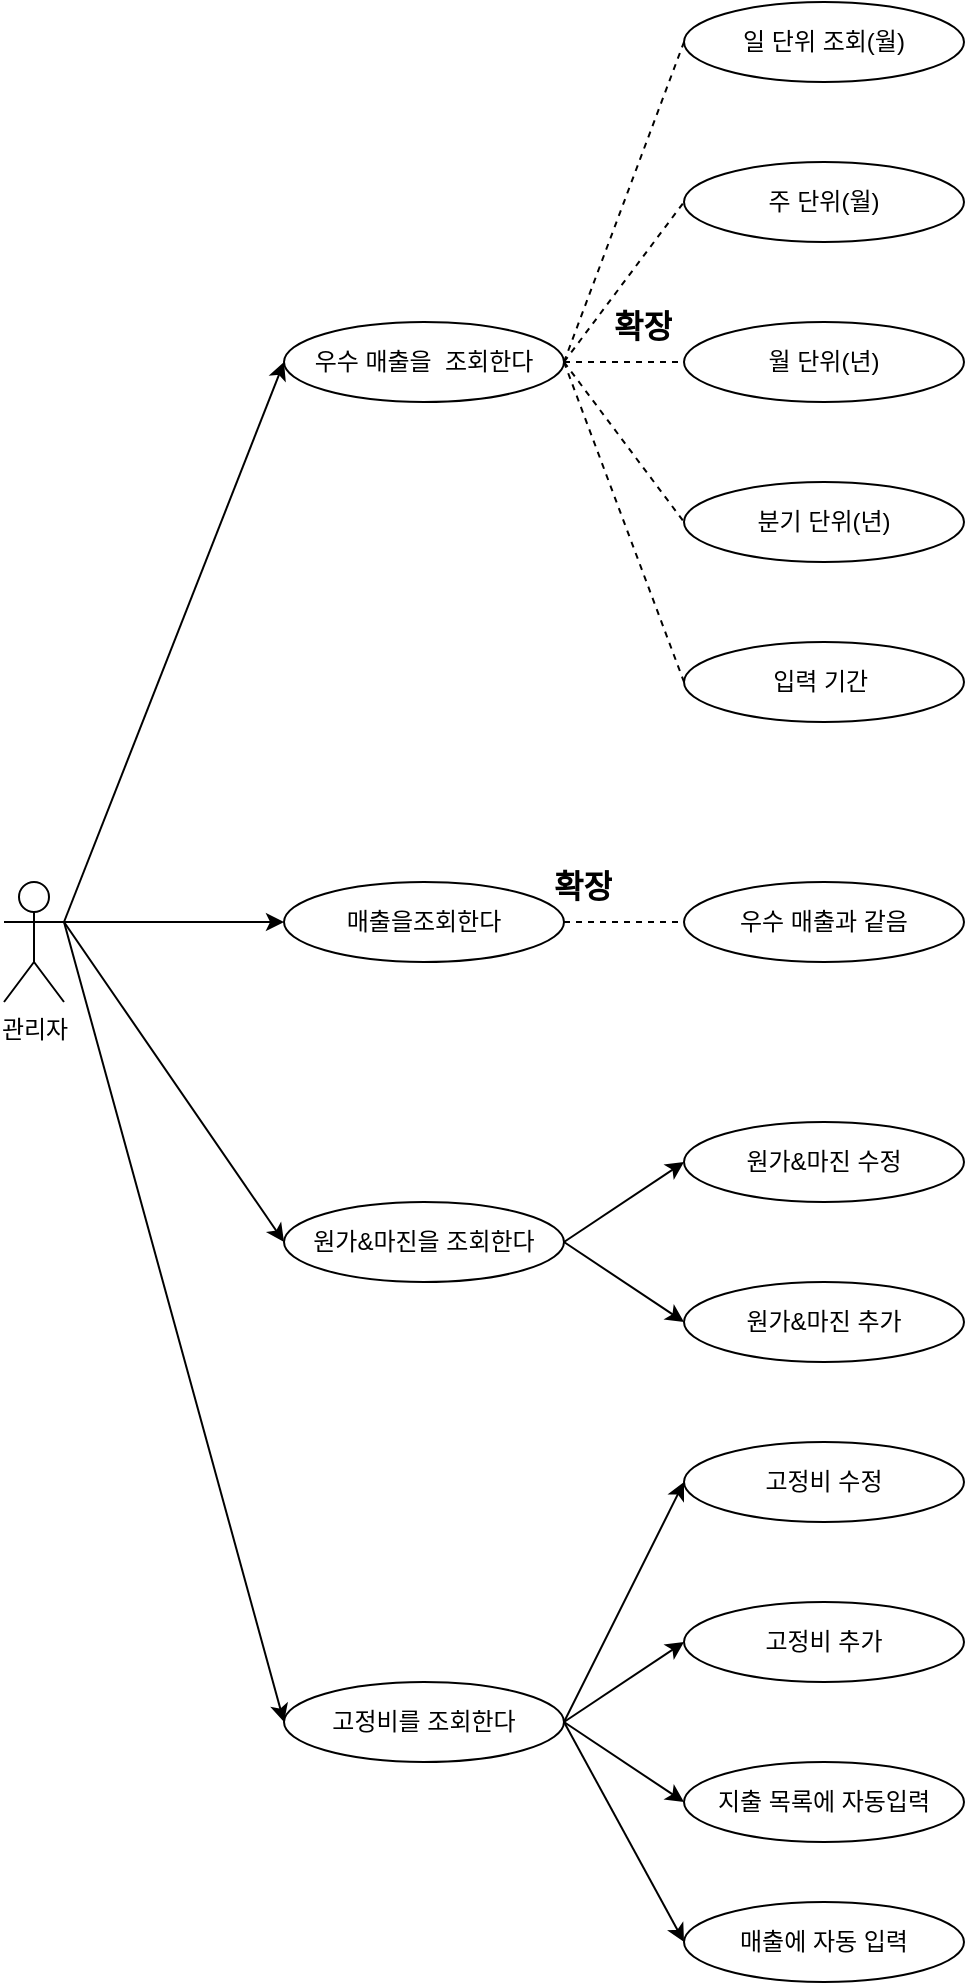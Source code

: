 <mxfile version="21.3.2" type="github">
  <diagram name="페이지-1" id="yOG3miE5QOGh676x9mPI">
    <mxGraphModel dx="1912" dy="1019" grid="1" gridSize="10" guides="1" tooltips="1" connect="1" arrows="1" fold="1" page="1" pageScale="1" pageWidth="827" pageHeight="1169" math="0" shadow="0">
      <root>
        <mxCell id="0" />
        <mxCell id="1" parent="0" />
        <mxCell id="DzVh8_AGImYU2wf_TEwm-4" value="관리자" style="shape=umlActor;verticalLabelPosition=bottom;verticalAlign=top;html=1;outlineConnect=0;" vertex="1" parent="1">
          <mxGeometry x="40" y="460" width="30" height="60" as="geometry" />
        </mxCell>
        <mxCell id="DzVh8_AGImYU2wf_TEwm-6" value="우수 매출을&amp;nbsp; 조회한다" style="ellipse;whiteSpace=wrap;html=1;" vertex="1" parent="1">
          <mxGeometry x="180" y="180" width="140" height="40" as="geometry" />
        </mxCell>
        <mxCell id="DzVh8_AGImYU2wf_TEwm-7" value="일 단위 조회(월)" style="ellipse;whiteSpace=wrap;html=1;" vertex="1" parent="1">
          <mxGeometry x="380" y="20" width="140" height="40" as="geometry" />
        </mxCell>
        <mxCell id="DzVh8_AGImYU2wf_TEwm-8" value="주 단위(월)" style="ellipse;whiteSpace=wrap;html=1;" vertex="1" parent="1">
          <mxGeometry x="380" y="100" width="140" height="40" as="geometry" />
        </mxCell>
        <mxCell id="DzVh8_AGImYU2wf_TEwm-9" value="월 단위(년)" style="ellipse;whiteSpace=wrap;html=1;" vertex="1" parent="1">
          <mxGeometry x="380" y="180" width="140" height="40" as="geometry" />
        </mxCell>
        <mxCell id="DzVh8_AGImYU2wf_TEwm-10" value="분기 단위(년)" style="ellipse;whiteSpace=wrap;html=1;" vertex="1" parent="1">
          <mxGeometry x="380" y="260" width="140" height="40" as="geometry" />
        </mxCell>
        <mxCell id="DzVh8_AGImYU2wf_TEwm-11" value="입력 기간&amp;nbsp;" style="ellipse;whiteSpace=wrap;html=1;" vertex="1" parent="1">
          <mxGeometry x="380" y="340" width="140" height="40" as="geometry" />
        </mxCell>
        <mxCell id="DzVh8_AGImYU2wf_TEwm-12" value="" style="endArrow=classic;html=1;rounded=0;entryX=0;entryY=0.5;entryDx=0;entryDy=0;" edge="1" parent="1" target="DzVh8_AGImYU2wf_TEwm-6">
          <mxGeometry width="50" height="50" relative="1" as="geometry">
            <mxPoint x="70" y="480" as="sourcePoint" />
            <mxPoint x="160" y="60" as="targetPoint" />
          </mxGeometry>
        </mxCell>
        <mxCell id="DzVh8_AGImYU2wf_TEwm-13" value="" style="endArrow=none;dashed=1;html=1;rounded=0;entryX=0;entryY=0.5;entryDx=0;entryDy=0;exitX=1;exitY=0.5;exitDx=0;exitDy=0;" edge="1" parent="1" source="DzVh8_AGImYU2wf_TEwm-6" target="DzVh8_AGImYU2wf_TEwm-7">
          <mxGeometry width="50" height="50" relative="1" as="geometry">
            <mxPoint x="330" y="110" as="sourcePoint" />
            <mxPoint x="380" y="60" as="targetPoint" />
          </mxGeometry>
        </mxCell>
        <mxCell id="DzVh8_AGImYU2wf_TEwm-14" value="" style="endArrow=none;dashed=1;html=1;rounded=0;exitX=1;exitY=0.5;exitDx=0;exitDy=0;entryX=0;entryY=0.5;entryDx=0;entryDy=0;" edge="1" parent="1" source="DzVh8_AGImYU2wf_TEwm-6" target="DzVh8_AGImYU2wf_TEwm-8">
          <mxGeometry width="50" height="50" relative="1" as="geometry">
            <mxPoint x="330" y="160" as="sourcePoint" />
            <mxPoint x="380" y="110" as="targetPoint" />
          </mxGeometry>
        </mxCell>
        <mxCell id="DzVh8_AGImYU2wf_TEwm-15" value="" style="endArrow=none;dashed=1;html=1;rounded=0;exitX=1;exitY=0.5;exitDx=0;exitDy=0;entryX=0;entryY=0.5;entryDx=0;entryDy=0;" edge="1" parent="1" source="DzVh8_AGImYU2wf_TEwm-6" target="DzVh8_AGImYU2wf_TEwm-9">
          <mxGeometry width="50" height="50" relative="1" as="geometry">
            <mxPoint x="400" y="100" as="sourcePoint" />
            <mxPoint x="450" y="50" as="targetPoint" />
          </mxGeometry>
        </mxCell>
        <mxCell id="DzVh8_AGImYU2wf_TEwm-16" value="" style="endArrow=none;dashed=1;html=1;rounded=0;exitX=1;exitY=0.5;exitDx=0;exitDy=0;entryX=0;entryY=0.5;entryDx=0;entryDy=0;" edge="1" parent="1" source="DzVh8_AGImYU2wf_TEwm-6" target="DzVh8_AGImYU2wf_TEwm-10">
          <mxGeometry width="50" height="50" relative="1" as="geometry">
            <mxPoint x="400" y="100" as="sourcePoint" />
            <mxPoint x="450" y="50" as="targetPoint" />
          </mxGeometry>
        </mxCell>
        <mxCell id="DzVh8_AGImYU2wf_TEwm-17" value="" style="endArrow=none;dashed=1;html=1;rounded=0;exitX=1;exitY=0.5;exitDx=0;exitDy=0;entryX=0;entryY=0.5;entryDx=0;entryDy=0;" edge="1" parent="1" source="DzVh8_AGImYU2wf_TEwm-6" target="DzVh8_AGImYU2wf_TEwm-11">
          <mxGeometry width="50" height="50" relative="1" as="geometry">
            <mxPoint x="400" y="100" as="sourcePoint" />
            <mxPoint x="450" y="50" as="targetPoint" />
          </mxGeometry>
        </mxCell>
        <mxCell id="DzVh8_AGImYU2wf_TEwm-18" value="&lt;h1&gt;&lt;font size=&quot;3&quot;&gt;확장&lt;/font&gt;&lt;/h1&gt;" style="text;html=1;strokeColor=none;fillColor=none;spacing=5;spacingTop=-20;whiteSpace=wrap;overflow=hidden;rounded=0;" vertex="1" parent="1">
          <mxGeometry x="340" y="160" width="70" height="40" as="geometry" />
        </mxCell>
        <mxCell id="DzVh8_AGImYU2wf_TEwm-19" value="매출을조회한다" style="ellipse;whiteSpace=wrap;html=1;" vertex="1" parent="1">
          <mxGeometry x="180" y="460" width="140" height="40" as="geometry" />
        </mxCell>
        <mxCell id="DzVh8_AGImYU2wf_TEwm-20" value="우수 매출과 같음" style="ellipse;whiteSpace=wrap;html=1;" vertex="1" parent="1">
          <mxGeometry x="380" y="460" width="140" height="40" as="geometry" />
        </mxCell>
        <mxCell id="DzVh8_AGImYU2wf_TEwm-21" value="" style="endArrow=classic;html=1;rounded=0;exitX=1;exitY=0.333;exitDx=0;exitDy=0;exitPerimeter=0;entryX=0;entryY=0.5;entryDx=0;entryDy=0;" edge="1" parent="1" source="DzVh8_AGImYU2wf_TEwm-4" target="DzVh8_AGImYU2wf_TEwm-19">
          <mxGeometry width="50" height="50" relative="1" as="geometry">
            <mxPoint x="90" y="480" as="sourcePoint" />
            <mxPoint x="140" y="430" as="targetPoint" />
          </mxGeometry>
        </mxCell>
        <mxCell id="DzVh8_AGImYU2wf_TEwm-23" value="" style="endArrow=none;dashed=1;html=1;rounded=0;exitX=1;exitY=0.5;exitDx=0;exitDy=0;entryX=0;entryY=0.5;entryDx=0;entryDy=0;" edge="1" parent="1" source="DzVh8_AGImYU2wf_TEwm-19" target="DzVh8_AGImYU2wf_TEwm-20">
          <mxGeometry width="50" height="50" relative="1" as="geometry">
            <mxPoint x="310" y="500" as="sourcePoint" />
            <mxPoint x="360" y="450" as="targetPoint" />
          </mxGeometry>
        </mxCell>
        <mxCell id="DzVh8_AGImYU2wf_TEwm-24" value="&lt;h1&gt;&lt;font size=&quot;3&quot;&gt;확장&lt;/font&gt;&lt;/h1&gt;" style="text;html=1;strokeColor=none;fillColor=none;spacing=5;spacingTop=-20;whiteSpace=wrap;overflow=hidden;rounded=0;" vertex="1" parent="1">
          <mxGeometry x="310" y="440" width="70" height="40" as="geometry" />
        </mxCell>
        <mxCell id="DzVh8_AGImYU2wf_TEwm-25" value="원가&amp;amp;마진을 조회한다" style="ellipse;whiteSpace=wrap;html=1;" vertex="1" parent="1">
          <mxGeometry x="180" y="620" width="140" height="40" as="geometry" />
        </mxCell>
        <mxCell id="DzVh8_AGImYU2wf_TEwm-26" value="원가&amp;amp;마진 수정" style="ellipse;whiteSpace=wrap;html=1;" vertex="1" parent="1">
          <mxGeometry x="380" y="580" width="140" height="40" as="geometry" />
        </mxCell>
        <mxCell id="DzVh8_AGImYU2wf_TEwm-27" value="원가&amp;amp;마진 추가" style="ellipse;whiteSpace=wrap;html=1;" vertex="1" parent="1">
          <mxGeometry x="380" y="660" width="140" height="40" as="geometry" />
        </mxCell>
        <mxCell id="DzVh8_AGImYU2wf_TEwm-29" value="" style="endArrow=classic;html=1;rounded=0;exitX=1;exitY=0.5;exitDx=0;exitDy=0;entryX=0;entryY=0.5;entryDx=0;entryDy=0;" edge="1" parent="1" source="DzVh8_AGImYU2wf_TEwm-25" target="DzVh8_AGImYU2wf_TEwm-26">
          <mxGeometry width="50" height="50" relative="1" as="geometry">
            <mxPoint x="290" y="610" as="sourcePoint" />
            <mxPoint x="340" y="560" as="targetPoint" />
          </mxGeometry>
        </mxCell>
        <mxCell id="DzVh8_AGImYU2wf_TEwm-30" value="" style="endArrow=classic;html=1;rounded=0;exitX=1;exitY=0.5;exitDx=0;exitDy=0;entryX=0;entryY=0.5;entryDx=0;entryDy=0;" edge="1" parent="1" source="DzVh8_AGImYU2wf_TEwm-25" target="DzVh8_AGImYU2wf_TEwm-27">
          <mxGeometry width="50" height="50" relative="1" as="geometry">
            <mxPoint x="340" y="690" as="sourcePoint" />
            <mxPoint x="390" y="640" as="targetPoint" />
          </mxGeometry>
        </mxCell>
        <mxCell id="DzVh8_AGImYU2wf_TEwm-31" value="고정비를 조회한다" style="ellipse;whiteSpace=wrap;html=1;" vertex="1" parent="1">
          <mxGeometry x="180" y="860" width="140" height="40" as="geometry" />
        </mxCell>
        <mxCell id="DzVh8_AGImYU2wf_TEwm-32" value="고정비 수정" style="ellipse;whiteSpace=wrap;html=1;" vertex="1" parent="1">
          <mxGeometry x="380" y="740" width="140" height="40" as="geometry" />
        </mxCell>
        <mxCell id="DzVh8_AGImYU2wf_TEwm-33" value="고정비 추가" style="ellipse;whiteSpace=wrap;html=1;" vertex="1" parent="1">
          <mxGeometry x="380" y="820" width="140" height="40" as="geometry" />
        </mxCell>
        <mxCell id="DzVh8_AGImYU2wf_TEwm-34" value="" style="endArrow=classic;html=1;rounded=0;exitX=1;exitY=0.5;exitDx=0;exitDy=0;entryX=0;entryY=0.5;entryDx=0;entryDy=0;" edge="1" parent="1" target="DzVh8_AGImYU2wf_TEwm-32" source="DzVh8_AGImYU2wf_TEwm-31">
          <mxGeometry width="50" height="50" relative="1" as="geometry">
            <mxPoint x="320" y="760" as="sourcePoint" />
            <mxPoint x="340" y="680" as="targetPoint" />
          </mxGeometry>
        </mxCell>
        <mxCell id="DzVh8_AGImYU2wf_TEwm-35" value="" style="endArrow=classic;html=1;rounded=0;exitX=1;exitY=0.5;exitDx=0;exitDy=0;entryX=0;entryY=0.5;entryDx=0;entryDy=0;" edge="1" parent="1" target="DzVh8_AGImYU2wf_TEwm-33" source="DzVh8_AGImYU2wf_TEwm-31">
          <mxGeometry width="50" height="50" relative="1" as="geometry">
            <mxPoint x="320" y="760" as="sourcePoint" />
            <mxPoint x="390" y="760" as="targetPoint" />
          </mxGeometry>
        </mxCell>
        <mxCell id="DzVh8_AGImYU2wf_TEwm-36" value="지출 목록에 자동입력" style="ellipse;whiteSpace=wrap;html=1;" vertex="1" parent="1">
          <mxGeometry x="380" y="900" width="140" height="40" as="geometry" />
        </mxCell>
        <mxCell id="DzVh8_AGImYU2wf_TEwm-37" value="매출에 자동 입력" style="ellipse;whiteSpace=wrap;html=1;" vertex="1" parent="1">
          <mxGeometry x="380" y="970" width="140" height="40" as="geometry" />
        </mxCell>
        <mxCell id="DzVh8_AGImYU2wf_TEwm-38" value="" style="endArrow=classic;html=1;rounded=0;exitX=1;exitY=0.5;exitDx=0;exitDy=0;entryX=0;entryY=0.5;entryDx=0;entryDy=0;" edge="1" parent="1" source="DzVh8_AGImYU2wf_TEwm-31" target="DzVh8_AGImYU2wf_TEwm-36">
          <mxGeometry width="50" height="50" relative="1" as="geometry">
            <mxPoint x="320" y="680" as="sourcePoint" />
            <mxPoint x="370" y="630" as="targetPoint" />
          </mxGeometry>
        </mxCell>
        <mxCell id="DzVh8_AGImYU2wf_TEwm-39" value="" style="endArrow=classic;html=1;rounded=0;exitX=1;exitY=0.5;exitDx=0;exitDy=0;entryX=0;entryY=0.5;entryDx=0;entryDy=0;" edge="1" parent="1" source="DzVh8_AGImYU2wf_TEwm-31" target="DzVh8_AGImYU2wf_TEwm-37">
          <mxGeometry width="50" height="50" relative="1" as="geometry">
            <mxPoint x="290" y="990" as="sourcePoint" />
            <mxPoint x="340" y="940" as="targetPoint" />
          </mxGeometry>
        </mxCell>
        <mxCell id="DzVh8_AGImYU2wf_TEwm-40" value="" style="endArrow=classic;html=1;rounded=0;exitX=1;exitY=0.333;exitDx=0;exitDy=0;exitPerimeter=0;entryX=0;entryY=0.5;entryDx=0;entryDy=0;" edge="1" parent="1" source="DzVh8_AGImYU2wf_TEwm-4" target="DzVh8_AGImYU2wf_TEwm-25">
          <mxGeometry width="50" height="50" relative="1" as="geometry">
            <mxPoint x="120" y="580" as="sourcePoint" />
            <mxPoint x="170" y="530" as="targetPoint" />
          </mxGeometry>
        </mxCell>
        <mxCell id="DzVh8_AGImYU2wf_TEwm-41" value="" style="endArrow=classic;html=1;rounded=0;entryX=0;entryY=0.5;entryDx=0;entryDy=0;exitX=1;exitY=0.333;exitDx=0;exitDy=0;exitPerimeter=0;" edge="1" parent="1" source="DzVh8_AGImYU2wf_TEwm-4" target="DzVh8_AGImYU2wf_TEwm-31">
          <mxGeometry width="50" height="50" relative="1" as="geometry">
            <mxPoint x="150" y="830" as="sourcePoint" />
            <mxPoint x="200" y="780" as="targetPoint" />
          </mxGeometry>
        </mxCell>
      </root>
    </mxGraphModel>
  </diagram>
</mxfile>
